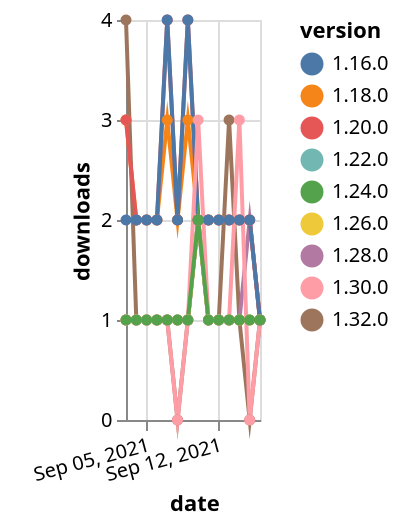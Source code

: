 {"$schema": "https://vega.github.io/schema/vega-lite/v5.json", "description": "A simple bar chart with embedded data.", "data": {"values": [{"date": "2021-09-03", "total": 2559, "delta": 3, "version": "1.18.0"}, {"date": "2021-09-04", "total": 2561, "delta": 2, "version": "1.18.0"}, {"date": "2021-09-05", "total": 2563, "delta": 2, "version": "1.18.0"}, {"date": "2021-09-06", "total": 2565, "delta": 2, "version": "1.18.0"}, {"date": "2021-09-07", "total": 2568, "delta": 3, "version": "1.18.0"}, {"date": "2021-09-08", "total": 2570, "delta": 2, "version": "1.18.0"}, {"date": "2021-09-09", "total": 2573, "delta": 3, "version": "1.18.0"}, {"date": "2021-09-10", "total": 2575, "delta": 2, "version": "1.18.0"}, {"date": "2021-09-11", "total": 2577, "delta": 2, "version": "1.18.0"}, {"date": "2021-09-12", "total": 2579, "delta": 2, "version": "1.18.0"}, {"date": "2021-09-13", "total": 2581, "delta": 2, "version": "1.18.0"}, {"date": "2021-09-14", "total": 2583, "delta": 2, "version": "1.18.0"}, {"date": "2021-09-15", "total": 2585, "delta": 2, "version": "1.18.0"}, {"date": "2021-09-16", "total": 2586, "delta": 1, "version": "1.18.0"}, {"date": "2021-09-03", "total": 121, "delta": 4, "version": "1.32.0"}, {"date": "2021-09-04", "total": 122, "delta": 1, "version": "1.32.0"}, {"date": "2021-09-05", "total": 123, "delta": 1, "version": "1.32.0"}, {"date": "2021-09-06", "total": 124, "delta": 1, "version": "1.32.0"}, {"date": "2021-09-07", "total": 125, "delta": 1, "version": "1.32.0"}, {"date": "2021-09-08", "total": 125, "delta": 0, "version": "1.32.0"}, {"date": "2021-09-09", "total": 126, "delta": 1, "version": "1.32.0"}, {"date": "2021-09-10", "total": 128, "delta": 2, "version": "1.32.0"}, {"date": "2021-09-11", "total": 129, "delta": 1, "version": "1.32.0"}, {"date": "2021-09-12", "total": 130, "delta": 1, "version": "1.32.0"}, {"date": "2021-09-13", "total": 133, "delta": 3, "version": "1.32.0"}, {"date": "2021-09-14", "total": 134, "delta": 1, "version": "1.32.0"}, {"date": "2021-09-15", "total": 134, "delta": 0, "version": "1.32.0"}, {"date": "2021-09-16", "total": 135, "delta": 1, "version": "1.32.0"}, {"date": "2021-09-03", "total": 239, "delta": 1, "version": "1.22.0"}, {"date": "2021-09-04", "total": 240, "delta": 1, "version": "1.22.0"}, {"date": "2021-09-05", "total": 241, "delta": 1, "version": "1.22.0"}, {"date": "2021-09-06", "total": 242, "delta": 1, "version": "1.22.0"}, {"date": "2021-09-07", "total": 243, "delta": 1, "version": "1.22.0"}, {"date": "2021-09-08", "total": 244, "delta": 1, "version": "1.22.0"}, {"date": "2021-09-09", "total": 245, "delta": 1, "version": "1.22.0"}, {"date": "2021-09-10", "total": 247, "delta": 2, "version": "1.22.0"}, {"date": "2021-09-11", "total": 248, "delta": 1, "version": "1.22.0"}, {"date": "2021-09-12", "total": 249, "delta": 1, "version": "1.22.0"}, {"date": "2021-09-13", "total": 250, "delta": 1, "version": "1.22.0"}, {"date": "2021-09-14", "total": 251, "delta": 1, "version": "1.22.0"}, {"date": "2021-09-15", "total": 252, "delta": 1, "version": "1.22.0"}, {"date": "2021-09-16", "total": 253, "delta": 1, "version": "1.22.0"}, {"date": "2021-09-03", "total": 162, "delta": 1, "version": "1.28.0"}, {"date": "2021-09-04", "total": 163, "delta": 1, "version": "1.28.0"}, {"date": "2021-09-05", "total": 164, "delta": 1, "version": "1.28.0"}, {"date": "2021-09-06", "total": 165, "delta": 1, "version": "1.28.0"}, {"date": "2021-09-07", "total": 166, "delta": 1, "version": "1.28.0"}, {"date": "2021-09-08", "total": 167, "delta": 1, "version": "1.28.0"}, {"date": "2021-09-09", "total": 168, "delta": 1, "version": "1.28.0"}, {"date": "2021-09-10", "total": 170, "delta": 2, "version": "1.28.0"}, {"date": "2021-09-11", "total": 171, "delta": 1, "version": "1.28.0"}, {"date": "2021-09-12", "total": 172, "delta": 1, "version": "1.28.0"}, {"date": "2021-09-13", "total": 173, "delta": 1, "version": "1.28.0"}, {"date": "2021-09-14", "total": 174, "delta": 1, "version": "1.28.0"}, {"date": "2021-09-15", "total": 176, "delta": 2, "version": "1.28.0"}, {"date": "2021-09-16", "total": 177, "delta": 1, "version": "1.28.0"}, {"date": "2021-09-03", "total": 184, "delta": 1, "version": "1.26.0"}, {"date": "2021-09-04", "total": 185, "delta": 1, "version": "1.26.0"}, {"date": "2021-09-05", "total": 186, "delta": 1, "version": "1.26.0"}, {"date": "2021-09-06", "total": 187, "delta": 1, "version": "1.26.0"}, {"date": "2021-09-07", "total": 188, "delta": 1, "version": "1.26.0"}, {"date": "2021-09-08", "total": 189, "delta": 1, "version": "1.26.0"}, {"date": "2021-09-09", "total": 190, "delta": 1, "version": "1.26.0"}, {"date": "2021-09-10", "total": 192, "delta": 2, "version": "1.26.0"}, {"date": "2021-09-11", "total": 193, "delta": 1, "version": "1.26.0"}, {"date": "2021-09-12", "total": 194, "delta": 1, "version": "1.26.0"}, {"date": "2021-09-13", "total": 195, "delta": 1, "version": "1.26.0"}, {"date": "2021-09-14", "total": 196, "delta": 1, "version": "1.26.0"}, {"date": "2021-09-15", "total": 197, "delta": 1, "version": "1.26.0"}, {"date": "2021-09-16", "total": 198, "delta": 1, "version": "1.26.0"}, {"date": "2021-09-03", "total": 2430, "delta": 3, "version": "1.20.0"}, {"date": "2021-09-04", "total": 2432, "delta": 2, "version": "1.20.0"}, {"date": "2021-09-05", "total": 2434, "delta": 2, "version": "1.20.0"}, {"date": "2021-09-06", "total": 2436, "delta": 2, "version": "1.20.0"}, {"date": "2021-09-07", "total": 2440, "delta": 4, "version": "1.20.0"}, {"date": "2021-09-08", "total": 2442, "delta": 2, "version": "1.20.0"}, {"date": "2021-09-09", "total": 2446, "delta": 4, "version": "1.20.0"}, {"date": "2021-09-10", "total": 2448, "delta": 2, "version": "1.20.0"}, {"date": "2021-09-11", "total": 2450, "delta": 2, "version": "1.20.0"}, {"date": "2021-09-12", "total": 2452, "delta": 2, "version": "1.20.0"}, {"date": "2021-09-13", "total": 2454, "delta": 2, "version": "1.20.0"}, {"date": "2021-09-14", "total": 2456, "delta": 2, "version": "1.20.0"}, {"date": "2021-09-15", "total": 2458, "delta": 2, "version": "1.20.0"}, {"date": "2021-09-16", "total": 2459, "delta": 1, "version": "1.20.0"}, {"date": "2021-09-03", "total": 3040, "delta": 2, "version": "1.16.0"}, {"date": "2021-09-04", "total": 3042, "delta": 2, "version": "1.16.0"}, {"date": "2021-09-05", "total": 3044, "delta": 2, "version": "1.16.0"}, {"date": "2021-09-06", "total": 3046, "delta": 2, "version": "1.16.0"}, {"date": "2021-09-07", "total": 3050, "delta": 4, "version": "1.16.0"}, {"date": "2021-09-08", "total": 3052, "delta": 2, "version": "1.16.0"}, {"date": "2021-09-09", "total": 3056, "delta": 4, "version": "1.16.0"}, {"date": "2021-09-10", "total": 3058, "delta": 2, "version": "1.16.0"}, {"date": "2021-09-11", "total": 3060, "delta": 2, "version": "1.16.0"}, {"date": "2021-09-12", "total": 3062, "delta": 2, "version": "1.16.0"}, {"date": "2021-09-13", "total": 3064, "delta": 2, "version": "1.16.0"}, {"date": "2021-09-14", "total": 3066, "delta": 2, "version": "1.16.0"}, {"date": "2021-09-15", "total": 3068, "delta": 2, "version": "1.16.0"}, {"date": "2021-09-16", "total": 3069, "delta": 1, "version": "1.16.0"}, {"date": "2021-09-03", "total": 183, "delta": 1, "version": "1.30.0"}, {"date": "2021-09-04", "total": 184, "delta": 1, "version": "1.30.0"}, {"date": "2021-09-05", "total": 185, "delta": 1, "version": "1.30.0"}, {"date": "2021-09-06", "total": 186, "delta": 1, "version": "1.30.0"}, {"date": "2021-09-07", "total": 187, "delta": 1, "version": "1.30.0"}, {"date": "2021-09-08", "total": 187, "delta": 0, "version": "1.30.0"}, {"date": "2021-09-09", "total": 188, "delta": 1, "version": "1.30.0"}, {"date": "2021-09-10", "total": 191, "delta": 3, "version": "1.30.0"}, {"date": "2021-09-11", "total": 192, "delta": 1, "version": "1.30.0"}, {"date": "2021-09-12", "total": 193, "delta": 1, "version": "1.30.0"}, {"date": "2021-09-13", "total": 194, "delta": 1, "version": "1.30.0"}, {"date": "2021-09-14", "total": 197, "delta": 3, "version": "1.30.0"}, {"date": "2021-09-15", "total": 197, "delta": 0, "version": "1.30.0"}, {"date": "2021-09-16", "total": 198, "delta": 1, "version": "1.30.0"}, {"date": "2021-09-03", "total": 190, "delta": 1, "version": "1.24.0"}, {"date": "2021-09-04", "total": 191, "delta": 1, "version": "1.24.0"}, {"date": "2021-09-05", "total": 192, "delta": 1, "version": "1.24.0"}, {"date": "2021-09-06", "total": 193, "delta": 1, "version": "1.24.0"}, {"date": "2021-09-07", "total": 194, "delta": 1, "version": "1.24.0"}, {"date": "2021-09-08", "total": 195, "delta": 1, "version": "1.24.0"}, {"date": "2021-09-09", "total": 196, "delta": 1, "version": "1.24.0"}, {"date": "2021-09-10", "total": 198, "delta": 2, "version": "1.24.0"}, {"date": "2021-09-11", "total": 199, "delta": 1, "version": "1.24.0"}, {"date": "2021-09-12", "total": 200, "delta": 1, "version": "1.24.0"}, {"date": "2021-09-13", "total": 201, "delta": 1, "version": "1.24.0"}, {"date": "2021-09-14", "total": 202, "delta": 1, "version": "1.24.0"}, {"date": "2021-09-15", "total": 203, "delta": 1, "version": "1.24.0"}, {"date": "2021-09-16", "total": 204, "delta": 1, "version": "1.24.0"}]}, "width": "container", "mark": {"type": "line", "point": {"filled": true}}, "encoding": {"x": {"field": "date", "type": "temporal", "timeUnit": "yearmonthdate", "title": "date", "axis": {"labelAngle": -15}}, "y": {"field": "delta", "type": "quantitative", "title": "downloads"}, "color": {"field": "version", "type": "nominal"}, "tooltip": {"field": "delta"}}}
